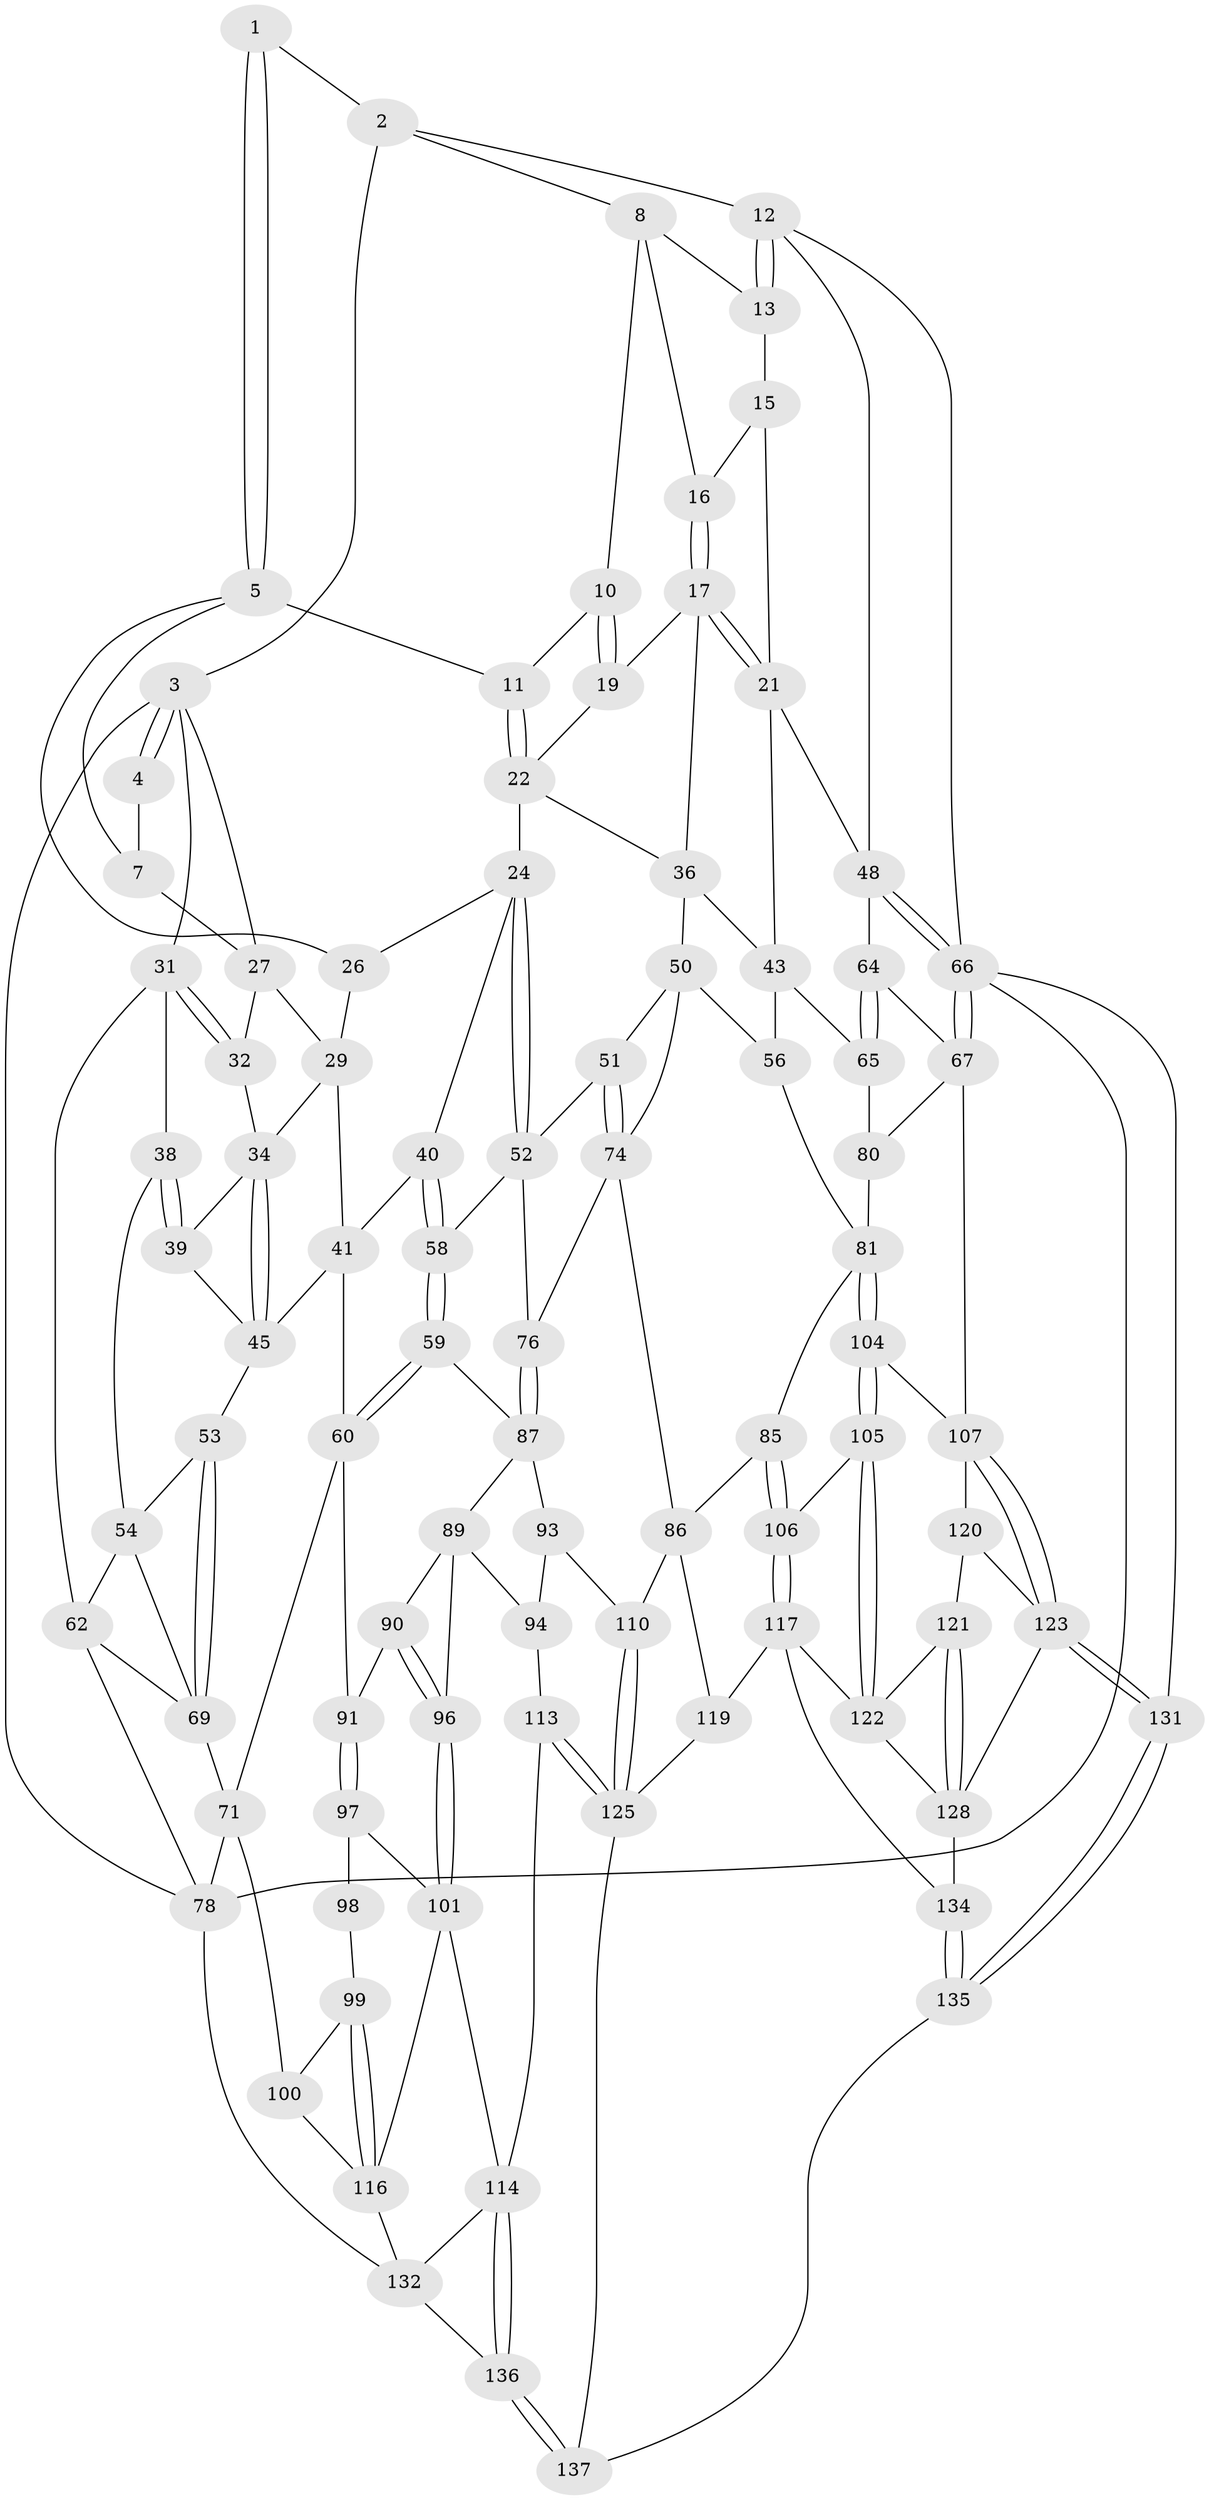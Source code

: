 // original degree distribution, {3: 0.014598540145985401, 4: 0.2773722627737226, 6: 0.25547445255474455, 5: 0.45255474452554745}
// Generated by graph-tools (version 1.1) at 2025/11/02/27/25 16:11:52]
// undirected, 89 vertices, 193 edges
graph export_dot {
graph [start="1"]
  node [color=gray90,style=filled];
  1 [pos="+0.3946838106475347+0"];
  2 [pos="+0.7596231898368078+0"];
  3 [pos="+0+0",super="+28"];
  4 [pos="+0.2027661753603784+0"];
  5 [pos="+0.4373401696430823+0.10676977538627945",super="+6"];
  7 [pos="+0.2415843020531138+0.14519462705593905"];
  8 [pos="+0.7595677652987738+0",super="+9"];
  10 [pos="+0.6871471723479702+0.004247912511472613"];
  11 [pos="+0.5169845418662773+0.12534353020558908"];
  12 [pos="+1+0.25908824564358757"];
  13 [pos="+1+0.2290937740024366",super="+14"];
  15 [pos="+0.8389088348559676+0.1412443615604228",super="+20"];
  16 [pos="+0.797565214406514+0.11604536600932246"];
  17 [pos="+0.7616993272596858+0.2892880532786286",super="+18"];
  19 [pos="+0.686914548072944+0.24853037211974602"];
  21 [pos="+0.8217932763704462+0.31778264344596896",super="+42"];
  22 [pos="+0.5756087772851045+0.25625545554153994",super="+23"];
  24 [pos="+0.444629561592+0.39751732869491846",super="+25"];
  26 [pos="+0.33663525399703736+0.27421188864962065"];
  27 [pos="+0.12418070762135858+0.17883628827478945",super="+30"];
  29 [pos="+0.22146592844438806+0.34502486279720473",super="+33"];
  31 [pos="+0+0.2685801439872095",super="+37"];
  32 [pos="+0.09609880697441257+0.29248982920539895"];
  34 [pos="+0.16520096682377036+0.3680234852243279",super="+35"];
  36 [pos="+0.6576422912266304+0.4034969408711443",super="+44"];
  38 [pos="+0+0.3950245265821292"];
  39 [pos="+0.04347278189467273+0.38167314312266654"];
  40 [pos="+0.24556977538807925+0.4526634667310448"];
  41 [pos="+0.22599046252106308+0.4474275425003109",super="+46"];
  43 [pos="+0.7671495906545304+0.5129260774322226",super="+55"];
  45 [pos="+0.1086532496720209+0.41985551800602555",super="+47"];
  48 [pos="+1+0.3629445019202929",super="+49"];
  50 [pos="+0.6637313838149738+0.45440771557983345",super="+57"];
  51 [pos="+0.523781990875989+0.5171897999417084"];
  52 [pos="+0.4568856710627473+0.4805527239431185",super="+63"];
  53 [pos="+0.11129032993447387+0.5024526069167196"];
  54 [pos="+0.04709362697883237+0.49152206369176454",super="+61"];
  56 [pos="+0.751795268768515+0.5976772448655758"];
  58 [pos="+0.32390620593119235+0.6006581389004119"];
  59 [pos="+0.31442837022133574+0.6139155405748554"];
  60 [pos="+0.2341739155669727+0.650839805900464",super="+70"];
  62 [pos="+0+0.5474341013373721",super="+77"];
  64 [pos="+0.9314814095848486+0.5131815678689988",super="+68"];
  65 [pos="+0.8632523264646311+0.5901712215383851",super="+73"];
  66 [pos="+1+0.7249032920935593",super="+84"];
  67 [pos="+1+0.7224258964045248",super="+83"];
  69 [pos="+0.06536820269993508+0.5994643605663361",super="+72"];
  71 [pos="+0.10481126474663502+0.6702032888053381",super="+92"];
  74 [pos="+0.6013302319990518+0.6070123515679524",super="+75"];
  76 [pos="+0.5032983475096464+0.7401597159841569"];
  78 [pos="+0+0.8683644555338964",super="+79"];
  80 [pos="+0.9375233059554222+0.6565538064492105"];
  81 [pos="+0.7874339495320777+0.732519497603995",super="+82"];
  85 [pos="+0.5605806017594953+0.7601030745960587"];
  86 [pos="+0.5489784431881429+0.7526386628931617",super="+109"];
  87 [pos="+0.4906471738653224+0.741265461727736",super="+88"];
  89 [pos="+0.36468875762001296+0.7503993502907613",super="+95"];
  90 [pos="+0.2810084479910867+0.756425432979131"];
  91 [pos="+0.2081410307038318+0.6929452070471825"];
  93 [pos="+0.42021935525218096+0.8000923900436755",super="+111"];
  94 [pos="+0.3860610620499687+0.8077020037908649",super="+112"];
  96 [pos="+0.31887763371862937+0.8127502968591318"];
  97 [pos="+0.2037944461400645+0.709238379230657",super="+103"];
  98 [pos="+0.16347163508177048+0.7957231099878769"];
  99 [pos="+0.15810846166754564+0.8049079001831553"];
  100 [pos="+0.07673919993195388+0.8472609636738262"];
  101 [pos="+0.2946975450877888+0.9050329085907558",super="+102"];
  104 [pos="+0.7922601797086539+0.7584733730477704"];
  105 [pos="+0.729729115774877+0.8248574549882437"];
  106 [pos="+0.605893066385082+0.810695300982722"];
  107 [pos="+0.9369834994314302+0.7851765532326329",super="+108"];
  110 [pos="+0.4538106006239681+0.8702519570540802"];
  113 [pos="+0.35622658054367745+0.9178460806060329"];
  114 [pos="+0.3082600346164743+0.9238213666410459",super="+115"];
  116 [pos="+0.20031680957035705+0.8925620713025368",super="+130"];
  117 [pos="+0.6043933618288984+0.9231662147584809",super="+118"];
  119 [pos="+0.5387464342633277+1"];
  120 [pos="+0.8641607320250301+0.8294648351369742"];
  121 [pos="+0.7743670009961034+0.8879716389705206"];
  122 [pos="+0.7323399913900668+0.8420492312117593",super="+127"];
  123 [pos="+0.9311943935994679+1",super="+124"];
  125 [pos="+0.4480202176670013+0.9660365910954339",super="+126"];
  128 [pos="+0.8548444372169377+0.9915490722675793",super="+129"];
  131 [pos="+1+1"];
  132 [pos="+0.1209077558281961+0.9886935996665153",super="+133"];
  134 [pos="+0.7070628120750657+0.9522139970717489"];
  135 [pos="+0.6884076561593969+1"];
  136 [pos="+0.24059237883202378+1"];
  137 [pos="+0.5310920221804231+1"];
  1 -- 2;
  1 -- 5;
  1 -- 5;
  2 -- 3;
  2 -- 8;
  2 -- 12;
  3 -- 4;
  3 -- 4;
  3 -- 27;
  3 -- 31;
  3 -- 78;
  4 -- 7;
  5 -- 11;
  5 -- 26;
  5 -- 7;
  7 -- 27;
  8 -- 16;
  8 -- 10;
  8 -- 13;
  10 -- 11;
  10 -- 19;
  10 -- 19;
  11 -- 22;
  11 -- 22;
  12 -- 13;
  12 -- 13;
  12 -- 48;
  12 -- 66;
  13 -- 15 [weight=2];
  15 -- 16;
  15 -- 21;
  16 -- 17;
  16 -- 17;
  17 -- 21;
  17 -- 21;
  17 -- 19;
  17 -- 36;
  19 -- 22;
  21 -- 48;
  21 -- 43;
  22 -- 24;
  22 -- 36;
  24 -- 52;
  24 -- 52;
  24 -- 40;
  24 -- 26;
  26 -- 29;
  27 -- 32;
  27 -- 29;
  29 -- 41;
  29 -- 34;
  31 -- 32;
  31 -- 32;
  31 -- 38;
  31 -- 62;
  32 -- 34;
  34 -- 45;
  34 -- 45;
  34 -- 39;
  36 -- 50;
  36 -- 43;
  38 -- 39;
  38 -- 39;
  38 -- 54;
  39 -- 45;
  40 -- 41;
  40 -- 58;
  40 -- 58;
  41 -- 60;
  41 -- 45;
  43 -- 56;
  43 -- 65;
  45 -- 53;
  48 -- 66;
  48 -- 66;
  48 -- 64;
  50 -- 51;
  50 -- 56;
  50 -- 74;
  51 -- 52;
  51 -- 74;
  51 -- 74;
  52 -- 58;
  52 -- 76;
  53 -- 54;
  53 -- 69;
  53 -- 69;
  54 -- 62;
  54 -- 69;
  56 -- 81;
  58 -- 59;
  58 -- 59;
  59 -- 60;
  59 -- 60;
  59 -- 87;
  60 -- 91;
  60 -- 71;
  62 -- 78;
  62 -- 69;
  64 -- 65 [weight=2];
  64 -- 65;
  64 -- 67;
  65 -- 80;
  66 -- 67;
  66 -- 67;
  66 -- 131;
  66 -- 78;
  67 -- 80;
  67 -- 107;
  69 -- 71;
  71 -- 100;
  71 -- 78;
  74 -- 76;
  74 -- 86;
  76 -- 87;
  76 -- 87;
  78 -- 132;
  80 -- 81;
  81 -- 104;
  81 -- 104;
  81 -- 85;
  85 -- 86;
  85 -- 106;
  85 -- 106;
  86 -- 110;
  86 -- 119;
  87 -- 93;
  87 -- 89;
  89 -- 90;
  89 -- 96;
  89 -- 94;
  90 -- 91;
  90 -- 96;
  90 -- 96;
  91 -- 97;
  91 -- 97;
  93 -- 94 [weight=2];
  93 -- 110;
  94 -- 113;
  96 -- 101;
  96 -- 101;
  97 -- 98 [weight=2];
  97 -- 101;
  98 -- 99;
  99 -- 100;
  99 -- 116;
  99 -- 116;
  100 -- 116;
  101 -- 114;
  101 -- 116;
  104 -- 105;
  104 -- 105;
  104 -- 107;
  105 -- 106;
  105 -- 122;
  105 -- 122;
  106 -- 117;
  106 -- 117;
  107 -- 123;
  107 -- 123;
  107 -- 120;
  110 -- 125;
  110 -- 125;
  113 -- 114;
  113 -- 125;
  113 -- 125;
  114 -- 136;
  114 -- 136;
  114 -- 132;
  116 -- 132;
  117 -- 122;
  117 -- 134;
  117 -- 119;
  119 -- 125;
  120 -- 121;
  120 -- 123;
  121 -- 122;
  121 -- 128;
  121 -- 128;
  122 -- 128;
  123 -- 131;
  123 -- 131;
  123 -- 128;
  125 -- 137;
  128 -- 134;
  131 -- 135;
  131 -- 135;
  132 -- 136;
  134 -- 135;
  134 -- 135;
  135 -- 137;
  136 -- 137;
  136 -- 137;
}
